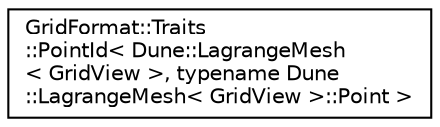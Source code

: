 digraph "Graphical Class Hierarchy"
{
 // LATEX_PDF_SIZE
  edge [fontname="Helvetica",fontsize="10",labelfontname="Helvetica",labelfontsize="10"];
  node [fontname="Helvetica",fontsize="10",shape=record];
  rankdir="LR";
  Node0 [label="GridFormat::Traits\l::PointId\< Dune::LagrangeMesh\l\< GridView \>, typename Dune\l::LagrangeMesh\< GridView \>::Point \>",height=0.2,width=0.4,color="black", fillcolor="white", style="filled",URL="$structGridFormat_1_1Traits_1_1PointId_3_01Dune_1_1LagrangeMesh_3_01GridView_01_4_00_01typename_0a3b5e6baf5fb70cddeeb8d68e6e5cc7c.html",tooltip=" "];
}
